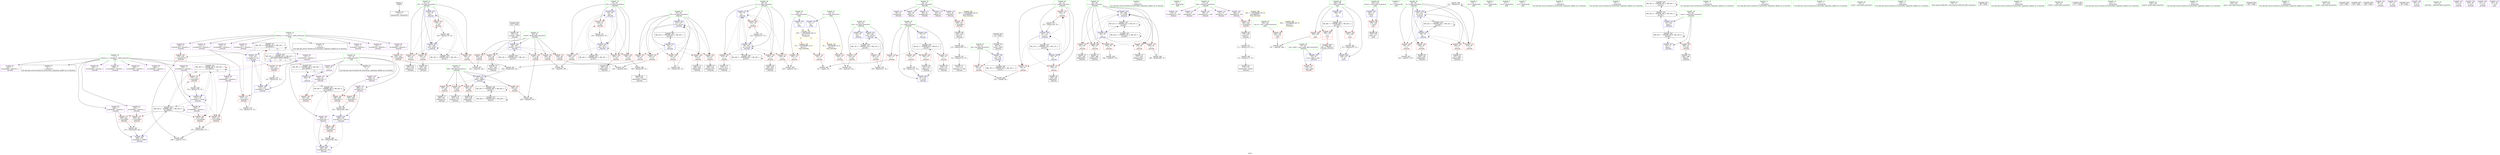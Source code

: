 digraph "SVFG" {
	label="SVFG";

	Node0x55e918a8e590 [shape=record,color=grey,label="{NodeID: 0\nNullPtr}"];
	Node0x55e918a8e590 -> Node0x55e918ab7710[style=solid];
	Node0x55e918ac6aa0 [shape=record,color=grey,label="{NodeID: 277\n272 = Binary(264, 271, )\n}"];
	Node0x55e918ac6aa0 -> Node0x55e918ac8a20[style=solid];
	Node0x55e918aba000 [shape=record,color=blue,label="{NodeID: 194\n37\<--79\ni\<--\n_Z4worki\n}"];
	Node0x55e918aba000 -> Node0x55e918ad4860[style=dashed];
	Node0x55e918ab7250 [shape=record,color=purple,label="{NodeID: 111\n85\<--39\narraydecay\<--s\n_Z4worki\n}"];
	Node0x55e918ab54f0 [shape=record,color=green,label="{NodeID: 28\n43\<--44\nj\<--j_field_insensitive\n_Z4worki\n}"];
	Node0x55e918ab54f0 -> Node0x55e918abc9c0[style=solid];
	Node0x55e918ab54f0 -> Node0x55e918abca90[style=solid];
	Node0x55e918ab54f0 -> Node0x55e918abcb60[style=solid];
	Node0x55e918ab54f0 -> Node0x55e918aba1a0[style=solid];
	Node0x55e918ab54f0 -> Node0x55e918aba410[style=solid];
	Node0x55e918ac24e0 [shape=record,color=blue,label="{NodeID: 222\n57\<--317\nj75\<--inc123\n_Z4worki\n}"];
	Node0x55e918ac24e0 -> Node0x55e918abdba0[style=dashed];
	Node0x55e918ac24e0 -> Node0x55e918abdc70[style=dashed];
	Node0x55e918ac24e0 -> Node0x55e918abdd40[style=dashed];
	Node0x55e918ac24e0 -> Node0x55e918abde10[style=dashed];
	Node0x55e918ac24e0 -> Node0x55e918abdee0[style=dashed];
	Node0x55e918ac24e0 -> Node0x55e918ac24e0[style=dashed];
	Node0x55e918ac24e0 -> Node0x55e918ade760[style=dashed];
	Node0x55e918abd110 [shape=record,color=red,label="{NodeID: 139\n320\<--49\n\<--len30\n_Z4worki\n}"];
	Node0x55e918abd110 -> Node0x55e918ab9030[style=solid];
	Node0x55e918ab7d80 [shape=record,color=black,label="{NodeID: 56\n109\<--108\nconv10\<--\n_Z4worki\n}"];
	Node0x55e918ab7d80 -> Node0x55e918ac7220[style=solid];
	Node0x55e918abe7d0 [shape=record,color=red,label="{NodeID: 167\n261\<--65\n\<--r\n_Z4worki\n}"];
	Node0x55e918abe7d0 -> Node0x55e918ab88e0[style=solid];
	Node0x55e918ab9440 [shape=record,color=purple,label="{NodeID: 84\n121\<--4\narrayidx15\<--statistics_v\n_Z4worki\n}"];
	Node0x55e918ab9440 -> Node0x55e918abecb0[style=solid];
	Node0x55e918ab9440 -> Node0x55e918aba340[style=solid];
	Node0x55e918a91740 [shape=record,color=green,label="{NodeID: 1\n11\<--1\n\<--dummyObj\nCan only get source location for instruction, argument, global var or function.}"];
	Node0x55e918ac6c20 [shape=record,color=grey,label="{NodeID: 278\n328 = Binary(327, 79, )\n}"];
	Node0x55e918ac6c20 -> Node0x55e918ac25b0[style=solid];
	Node0x55e918aba0d0 [shape=record,color=blue,label="{NodeID: 195\n41\<--94\nlen\<--conv\n_Z4worki\n}"];
	Node0x55e918aba0d0 -> Node0x55e918abc8f0[style=dashed];
	Node0x55e918aba0d0 -> Node0x55e918ad4d60[style=dashed];
	Node0x55e918ab7320 [shape=record,color=purple,label="{NodeID: 112\n86\<--39\nadd.ptr\<--s\n_Z4worki\n}"];
	Node0x55e918ab55c0 [shape=record,color=green,label="{NodeID: 29\n45\<--46\ni22\<--i22_field_insensitive\n_Z4worki\n}"];
	Node0x55e918ab55c0 -> Node0x55e918abcc30[style=solid];
	Node0x55e918ab55c0 -> Node0x55e918abcd00[style=solid];
	Node0x55e918ab55c0 -> Node0x55e918aba5b0[style=solid];
	Node0x55e918ab55c0 -> Node0x55e918ac25b0[style=solid];
	Node0x55e918ad3e00 [shape=record,color=black,label="{NodeID: 306\nMR_52V_2 = PHI(MR_52V_3, MR_52V_1, )\npts\{60000 90000 180000 \}\n|{<s0>13|<s1>13|<s2>13}}"];
	Node0x55e918ad3e00:s0 -> Node0x55e918ad5760[style=dashed,color=red];
	Node0x55e918ad3e00:s1 -> Node0x55e918ae0060[style=dashed,color=red];
	Node0x55e918ad3e00:s2 -> Node0x55e918ae0560[style=dashed,color=red];
	Node0x55e918ac25b0 [shape=record,color=blue,label="{NodeID: 223\n45\<--328\ni22\<--inc129\n_Z4worki\n}"];
	Node0x55e918ac25b0 -> Node0x55e918adce60[style=dashed];
	Node0x55e918abd1e0 [shape=record,color=red,label="{NodeID: 140\n159\<--51\n\<--j35\n_Z4worki\n}"];
	Node0x55e918abd1e0 -> Node0x55e918ac88a0[style=solid];
	Node0x55e918ab7e50 [shape=record,color=black,label="{NodeID: 57\n113\<--112\nidxprom11\<--add\n_Z4worki\n}"];
	Node0x55e918adce60 [shape=record,color=black,label="{NodeID: 334\nMR_14V_3 = PHI(MR_14V_4, MR_14V_2, )\npts\{46 \}\n}"];
	Node0x55e918adce60 -> Node0x55e918abcc30[style=dashed];
	Node0x55e918adce60 -> Node0x55e918abcd00[style=dashed];
	Node0x55e918adce60 -> Node0x55e918ac25b0[style=dashed];
	Node0x55e918abe8a0 [shape=record,color=red,label="{NodeID: 168\n268\<--65\n\<--r\n_Z4worki\n}"];
	Node0x55e918abe8a0 -> Node0x55e918ab8a80[style=solid];
	Node0x55e918ab9510 [shape=record,color=purple,label="{NodeID: 85\n241\<--4\narrayidx84\<--statistics_v\n_Z4worki\n}"];
	Node0x55e918a92c20 [shape=record,color=green,label="{NodeID: 2\n19\<--1\n.str\<--dummyObj\nGlob }"];
	Node0x55e918ac6da0 [shape=record,color=grey,label="{NodeID: 279\n116 = Binary(115, 79, )\n}"];
	Node0x55e918ac6da0 -> Node0x55e918aba270[style=solid];
	Node0x55e918aba1a0 [shape=record,color=blue,label="{NodeID: 196\n43\<--79\nj\<--\n_Z4worki\n}"];
	Node0x55e918aba1a0 -> Node0x55e918abc9c0[style=dashed];
	Node0x55e918aba1a0 -> Node0x55e918abca90[style=dashed];
	Node0x55e918aba1a0 -> Node0x55e918abcb60[style=dashed];
	Node0x55e918aba1a0 -> Node0x55e918aba410[style=dashed];
	Node0x55e918aba1a0 -> Node0x55e918ad5260[style=dashed];
	Node0x55e918ab73f0 [shape=record,color=purple,label="{NodeID: 113\n89\<--39\narraydecay2\<--s\n_Z4worki\n}"];
	Node0x55e918ab5690 [shape=record,color=green,label="{NodeID: 30\n47\<--48\ns26\<--s26_field_insensitive\n_Z4worki\n}"];
	Node0x55e918ab5690 -> Node0x55e918abbe60[style=solid];
	Node0x55e918ab5690 -> Node0x55e918abbf30[style=solid];
	Node0x55e918ab5690 -> Node0x55e918abc000[style=solid];
	Node0x55e918ab5690 -> Node0x55e918abc0d0[style=solid];
	Node0x55e918ab5690 -> Node0x55e918abc1a0[style=solid];
	Node0x55e918ad4360 [shape=record,color=black,label="{NodeID: 307\nMR_48V_3 = PHI(MR_48V_4, MR_48V_2, )\npts\{359 \}\n}"];
	Node0x55e918ad4360 -> Node0x55e918abf8e0[style=dashed];
	Node0x55e918ad4360 -> Node0x55e918abf9b0[style=dashed];
	Node0x55e918ad4360 -> Node0x55e918abfa80[style=dashed];
	Node0x55e918ad4360 -> Node0x55e918ac2820[style=dashed];
	Node0x55e918ac2680 [shape=record,color=blue,label="{NodeID: 224\n354\<--11\nretval\<--\nmain\n}"];
	Node0x55e918ac2680 -> Node0x55e918abf740[style=dashed];
	Node0x55e918abd2b0 [shape=record,color=red,label="{NodeID: 141\n163\<--51\n\<--j35\n_Z4worki\n}"];
	Node0x55e918abd2b0 -> Node0x55e918ab80c0[style=solid];
	Node0x55e918ab7f20 [shape=record,color=black,label="{NodeID: 58\n119\<--118\nidxprom13\<--\n_Z4worki\n}"];
	Node0x55e918add360 [shape=record,color=black,label="{NodeID: 335\nMR_16V_2 = PHI(MR_16V_3, MR_16V_1, )\npts\{50 \}\n}"];
	Node0x55e918add360 -> Node0x55e918aba680[style=dashed];
	Node0x55e918abe970 [shape=record,color=red,label="{NodeID: 169\n276\<--65\n\<--r\n_Z4worki\n}"];
	Node0x55e918abe970 -> Node0x55e918ab8c20[style=solid];
	Node0x55e918ab95e0 [shape=record,color=purple,label="{NodeID: 86\n242\<--4\narrayidx85\<--statistics_v\n_Z4worki\n}"];
	Node0x55e918ab95e0 -> Node0x55e918abf0c0[style=solid];
	Node0x55e918a92cb0 [shape=record,color=green,label="{NodeID: 3\n21\<--1\n.str.1\<--dummyObj\nGlob }"];
	Node0x55e918ac6f20 [shape=record,color=grey,label="{NodeID: 280\n214 = Binary(213, 79, )\n}"];
	Node0x55e918ac6f20 -> Node0x55e918abac30[style=solid];
	Node0x55e918aba270 [shape=record,color=blue,label="{NodeID: 197\n114\<--116\narrayidx12\<--inc\n_Z4worki\n}"];
	Node0x55e918aba270 -> Node0x55e918abecb0[style=dashed];
	Node0x55e918aba270 -> Node0x55e918aba340[style=dashed];
	Node0x55e918ab74c0 [shape=record,color=purple,label="{NodeID: 114\n90\<--39\nadd.ptr3\<--s\n_Z4worki\n}"];
	Node0x55e918ab5760 [shape=record,color=green,label="{NodeID: 31\n49\<--50\nlen30\<--len30_field_insensitive\n_Z4worki\n}"];
	Node0x55e918ab5760 -> Node0x55e918abcdd0[style=solid];
	Node0x55e918ab5760 -> Node0x55e918abcea0[style=solid];
	Node0x55e918ab5760 -> Node0x55e918abcf70[style=solid];
	Node0x55e918ab5760 -> Node0x55e918abd040[style=solid];
	Node0x55e918ab5760 -> Node0x55e918abd110[style=solid];
	Node0x55e918ab5760 -> Node0x55e918aba680[style=solid];
	Node0x55e918ad4860 [shape=record,color=black,label="{NodeID: 308\nMR_8V_3 = PHI(MR_8V_4, MR_8V_2, )\npts\{38 \}\n}"];
	Node0x55e918ad4860 -> Node0x55e918abc5b0[style=dashed];
	Node0x55e918ad4860 -> Node0x55e918abc680[style=dashed];
	Node0x55e918ad4860 -> Node0x55e918abc750[style=dashed];
	Node0x55e918ad4860 -> Node0x55e918abc820[style=dashed];
	Node0x55e918ad4860 -> Node0x55e918aba4e0[style=dashed];
	Node0x55e918ac2750 [shape=record,color=blue,label="{NodeID: 225\n358\<--79\ni\<--\nmain\n}"];
	Node0x55e918ac2750 -> Node0x55e918ad4360[style=dashed];
	Node0x55e918abd380 [shape=record,color=red,label="{NodeID: 142\n166\<--51\n\<--j35\n_Z4worki\n}"];
	Node0x55e918abd380 -> Node0x55e918ab8190[style=solid];
	Node0x55e918ab7ff0 [shape=record,color=black,label="{NodeID: 59\n153\<--152\nconv34\<--call33\n_Z4worki\n}"];
	Node0x55e918ab7ff0 -> Node0x55e918aba680[style=solid];
	Node0x55e918add860 [shape=record,color=black,label="{NodeID: 336\nMR_18V_2 = PHI(MR_18V_4, MR_18V_1, )\npts\{52 \}\n}"];
	Node0x55e918add860 -> Node0x55e918aba750[style=dashed];
	Node0x55e918abea40 [shape=record,color=red,label="{NodeID: 170\n285\<--65\n\<--r\n_Z4worki\n}"];
	Node0x55e918abea40 -> Node0x55e918ac7520[style=solid];
	Node0x55e918ab96b0 [shape=record,color=purple,label="{NodeID: 87\n275\<--4\narrayidx101\<--statistics_v\n_Z4worki\n}"];
	Node0x55e918a92d40 [shape=record,color=green,label="{NodeID: 4\n23\<--1\n.str.2\<--dummyObj\nGlob }"];
	Node0x55e918ac70a0 [shape=record,color=grey,label="{NodeID: 281\n210 = Binary(209, 202, )\n}"];
	Node0x55e918ac70a0 -> Node0x55e918abab60[style=solid];
	Node0x55e918aba340 [shape=record,color=blue,label="{NodeID: 198\n121\<--123\narrayidx15\<--add16\n_Z4worki\n}"];
	Node0x55e918aba340 -> Node0x55e918abebe0[style=dashed];
	Node0x55e918aba340 -> Node0x55e918aba270[style=dashed];
	Node0x55e918aba340 -> Node0x55e918ad5760[style=dashed];
	Node0x55e918ab7590 [shape=record,color=purple,label="{NodeID: 115\n107\<--39\narrayidx9\<--s\n_Z4worki\n}"];
	Node0x55e918ab7590 -> Node0x55e918abeb10[style=solid];
	Node0x55e918ab5830 [shape=record,color=green,label="{NodeID: 32\n51\<--52\nj35\<--j35_field_insensitive\n_Z4worki\n}"];
	Node0x55e918ab5830 -> Node0x55e918abd1e0[style=solid];
	Node0x55e918ab5830 -> Node0x55e918abd2b0[style=solid];
	Node0x55e918ab5830 -> Node0x55e918abd380[style=solid];
	Node0x55e918ab5830 -> Node0x55e918abd450[style=solid];
	Node0x55e918ab5830 -> Node0x55e918aba750[style=solid];
	Node0x55e918ab5830 -> Node0x55e918aba8f0[style=solid];
	Node0x55e918ad4d60 [shape=record,color=black,label="{NodeID: 309\nMR_10V_2 = PHI(MR_10V_3, MR_10V_1, )\npts\{42 \}\n}"];
	Node0x55e918ad4d60 -> Node0x55e918aba0d0[style=dashed];
	Node0x55e918ac2820 [shape=record,color=blue,label="{NodeID: 226\n358\<--373\ni\<--inc\nmain\n}"];
	Node0x55e918ac2820 -> Node0x55e918ad4360[style=dashed];
	Node0x55e918abd450 [shape=record,color=red,label="{NodeID: 143\n179\<--51\n\<--j35\n_Z4worki\n}"];
	Node0x55e918abd450 -> Node0x55e918ac7ca0[style=solid];
	Node0x55e918ab80c0 [shape=record,color=black,label="{NodeID: 60\n164\<--163\nidxprom39\<--\n_Z4worki\n}"];
	Node0x55e918addd60 [shape=record,color=black,label="{NodeID: 337\nMR_20V_2 = PHI(MR_20V_4, MR_20V_1, )\npts\{54 \}\n}"];
	Node0x55e918addd60 -> Node0x55e918aba9c0[style=dashed];
	Node0x55e918abeb10 [shape=record,color=red,label="{NodeID: 171\n108\<--107\n\<--arrayidx9\n_Z4worki\n}"];
	Node0x55e918abeb10 -> Node0x55e918ab7d80[style=solid];
	Node0x55e918ab9780 [shape=record,color=purple,label="{NodeID: 88\n278\<--4\narrayidx103\<--statistics_v\n_Z4worki\n}"];
	Node0x55e918ab9780 -> Node0x55e918abf330[style=solid];
	Node0x55e918a93650 [shape=record,color=green,label="{NodeID: 5\n25\<--1\n.str.3\<--dummyObj\nGlob }"];
	Node0x55e918ad7140 [shape=record,color=yellow,style=double,label="{NodeID: 365\n40V_1 = ENCHI(MR_40V_0)\npts\{400000 \}\nFun[_Z4worki]}"];
	Node0x55e918ad7140 -> Node0x55e918abeb10[style=dashed];
	Node0x55e918ac7220 [shape=record,color=grey,label="{NodeID: 282\n110 = Binary(109, 111, )\n}"];
	Node0x55e918ac7220 -> Node0x55e918abbd00[style=solid];
	Node0x55e918aba410 [shape=record,color=blue,label="{NodeID: 199\n43\<--127\nj\<--inc17\n_Z4worki\n}"];
	Node0x55e918aba410 -> Node0x55e918abc9c0[style=dashed];
	Node0x55e918aba410 -> Node0x55e918abca90[style=dashed];
	Node0x55e918aba410 -> Node0x55e918abcb60[style=dashed];
	Node0x55e918aba410 -> Node0x55e918aba410[style=dashed];
	Node0x55e918aba410 -> Node0x55e918ad5260[style=dashed];
	Node0x55e918abbe60 [shape=record,color=purple,label="{NodeID: 116\n146\<--47\narraydecay27\<--s26\n_Z4worki\n}"];
	Node0x55e918ab5900 [shape=record,color=green,label="{NodeID: 33\n53\<--54\nj52\<--j52_field_insensitive\n_Z4worki\n}"];
	Node0x55e918ab5900 -> Node0x55e918abd520[style=solid];
	Node0x55e918ab5900 -> Node0x55e918abd5f0[style=solid];
	Node0x55e918ab5900 -> Node0x55e918abd6c0[style=solid];
	Node0x55e918ab5900 -> Node0x55e918abd790[style=solid];
	Node0x55e918ab5900 -> Node0x55e918aba9c0[style=solid];
	Node0x55e918ab5900 -> Node0x55e918abad00[style=solid];
	Node0x55e918ad5260 [shape=record,color=black,label="{NodeID: 310\nMR_12V_2 = PHI(MR_12V_4, MR_12V_1, )\npts\{44 \}\n}"];
	Node0x55e918ad5260 -> Node0x55e918aba1a0[style=dashed];
	Node0x55e918abd520 [shape=record,color=red,label="{NodeID: 144\n185\<--53\n\<--j52\n_Z4worki\n}"];
	Node0x55e918abd520 -> Node0x55e918ac7fa0[style=solid];
	Node0x55e918ab8190 [shape=record,color=black,label="{NodeID: 61\n167\<--166\nidxprom41\<--\n_Z4worki\n}"];
	Node0x55e918ade260 [shape=record,color=black,label="{NodeID: 338\nMR_22V_2 = PHI(MR_22V_3, MR_22V_1, )\npts\{56 \}\n}"];
	Node0x55e918ade260 -> Node0x55e918abaa90[style=dashed];
	Node0x55e918ade260 -> Node0x55e918ade260[style=dashed];
	Node0x55e918abebe0 [shape=record,color=red,label="{NodeID: 172\n115\<--114\n\<--arrayidx12\n_Z4worki\n}"];
	Node0x55e918abebe0 -> Node0x55e918ac6da0[style=solid];
	Node0x55e918ab9850 [shape=record,color=purple,label="{NodeID: 89\n165\<--7\narrayidx40\<--statistics_s\n_Z4worki\n}"];
	Node0x55e918a936e0 [shape=record,color=green,label="{NodeID: 6\n27\<--1\n.str.4\<--dummyObj\nGlob }"];
	Node0x55e918ad7220 [shape=record,color=yellow,style=double,label="{NodeID: 366\n42V_1 = ENCHI(MR_42V_0)\npts\{480000 \}\nFun[_Z4worki]}"];
	Node0x55e918ad7220 -> Node0x55e918abed80[style=dashed];
	Node0x55e918ac73a0 [shape=record,color=grey,label="{NodeID: 283\n317 = Binary(316, 79, )\n}"];
	Node0x55e918ac73a0 -> Node0x55e918ac24e0[style=solid];
	Node0x55e918aba4e0 [shape=record,color=blue,label="{NodeID: 200\n37\<--132\ni\<--inc19\n_Z4worki\n}"];
	Node0x55e918aba4e0 -> Node0x55e918ad4860[style=dashed];
	Node0x55e918abbf30 [shape=record,color=purple,label="{NodeID: 117\n147\<--47\nadd.ptr28\<--s26\n_Z4worki\n}"];
	Node0x55e918ab59d0 [shape=record,color=green,label="{NodeID: 34\n55\<--56\nk\<--k_field_insensitive\n_Z4worki\n}"];
	Node0x55e918ab59d0 -> Node0x55e918abd860[style=solid];
	Node0x55e918ab59d0 -> Node0x55e918abd930[style=solid];
	Node0x55e918ab59d0 -> Node0x55e918abda00[style=solid];
	Node0x55e918ab59d0 -> Node0x55e918abdad0[style=solid];
	Node0x55e918ab59d0 -> Node0x55e918abaa90[style=solid];
	Node0x55e918ab59d0 -> Node0x55e918abac30[style=solid];
	Node0x55e918ad5760 [shape=record,color=black,label="{NodeID: 311\nMR_34V_2 = PHI(MR_34V_3, MR_34V_1, )\npts\{60000 \}\n|{|<s5>13}}"];
	Node0x55e918ad5760 -> Node0x55e918abebe0[style=dashed];
	Node0x55e918ad5760 -> Node0x55e918abf0c0[style=dashed];
	Node0x55e918ad5760 -> Node0x55e918abf330[style=dashed];
	Node0x55e918ad5760 -> Node0x55e918aba270[style=dashed];
	Node0x55e918ad5760 -> Node0x55e918ad5760[style=dashed];
	Node0x55e918ad5760:s5 -> Node0x55e918ad3e00[style=dashed,color=blue];
	Node0x55e918abd5f0 [shape=record,color=red,label="{NodeID: 145\n195\<--53\n\<--j52\n_Z4worki\n}"];
	Node0x55e918abd5f0 -> Node0x55e918abba00[style=solid];
	Node0x55e918ab8260 [shape=record,color=black,label="{NodeID: 62\n170\<--169\nconv43\<--\n_Z4worki\n}"];
	Node0x55e918ab8260 -> Node0x55e918ac67a0[style=solid];
	Node0x55e918ade760 [shape=record,color=black,label="{NodeID: 339\nMR_24V_2 = PHI(MR_24V_4, MR_24V_1, )\npts\{58 \}\n}"];
	Node0x55e918ade760 -> Node0x55e918ac1cc0[style=dashed];
	Node0x55e918abecb0 [shape=record,color=red,label="{NodeID: 173\n122\<--121\n\<--arrayidx15\n_Z4worki\n}"];
	Node0x55e918abecb0 -> Node0x55e918ac6620[style=solid];
	Node0x55e918ab9920 [shape=record,color=purple,label="{NodeID: 90\n174\<--7\narrayidx47\<--statistics_s\n_Z4worki\n}"];
	Node0x55e918ab9920 -> Node0x55e918abee50[style=solid];
	Node0x55e918ab9920 -> Node0x55e918aba820[style=solid];
	Node0x55e918a93770 [shape=record,color=green,label="{NodeID: 7\n29\<--1\n.str.5\<--dummyObj\nGlob }"];
	Node0x55e918ac7520 [shape=record,color=grey,label="{NodeID: 284\n286 = Binary(285, 79, )\n}"];
	Node0x55e918ac7520 -> Node0x55e918ac21a0[style=solid];
	Node0x55e918aba5b0 [shape=record,color=blue,label="{NodeID: 201\n45\<--79\ni22\<--\n_Z4worki\n}"];
	Node0x55e918aba5b0 -> Node0x55e918adce60[style=dashed];
	Node0x55e918abc000 [shape=record,color=purple,label="{NodeID: 118\n150\<--47\narraydecay31\<--s26\n_Z4worki\n}"];
	Node0x55e918ab5aa0 [shape=record,color=green,label="{NodeID: 35\n57\<--58\nj75\<--j75_field_insensitive\n_Z4worki\n}"];
	Node0x55e918ab5aa0 -> Node0x55e918abdba0[style=solid];
	Node0x55e918ab5aa0 -> Node0x55e918abdc70[style=solid];
	Node0x55e918ab5aa0 -> Node0x55e918abdd40[style=solid];
	Node0x55e918ab5aa0 -> Node0x55e918abde10[style=solid];
	Node0x55e918ab5aa0 -> Node0x55e918abdee0[style=solid];
	Node0x55e918ab5aa0 -> Node0x55e918ac1cc0[style=solid];
	Node0x55e918ab5aa0 -> Node0x55e918ac24e0[style=solid];
	Node0x55e918abd6c0 [shape=record,color=red,label="{NodeID: 146\n203\<--53\n\<--j52\n_Z4worki\n}"];
	Node0x55e918abd6c0 -> Node0x55e918ab85a0[style=solid];
	Node0x55e918ab8330 [shape=record,color=black,label="{NodeID: 63\n173\<--172\nidxprom46\<--add45\n_Z4worki\n}"];
	Node0x55e918adec60 [shape=record,color=black,label="{NodeID: 340\nMR_26V_2 = PHI(MR_26V_3, MR_26V_1, )\npts\{60 \}\n}"];
	Node0x55e918adec60 -> Node0x55e918ac1d90[style=dashed];
	Node0x55e918adec60 -> Node0x55e918adec60[style=dashed];
	Node0x55e918abed80 [shape=record,color=red,label="{NodeID: 174\n169\<--168\n\<--arrayidx42\n_Z4worki\n}"];
	Node0x55e918abed80 -> Node0x55e918ab8260[style=solid];
	Node0x55e918ab99f0 [shape=record,color=purple,label="{NodeID: 91\n198\<--7\narrayidx61\<--statistics_s\n_Z4worki\n}"];
	Node0x55e918a91440 [shape=record,color=green,label="{NodeID: 8\n73\<--1\n\<--dummyObj\nCan only get source location for instruction, argument, global var or function.}"];
	Node0x55e918ad7410 [shape=record,color=yellow,style=double,label="{NodeID: 368\n46V_1 = ENCHI(MR_46V_0)\npts\{357 \}\nFun[main]}"];
	Node0x55e918ad7410 -> Node0x55e918abf810[style=dashed];
	Node0x55e918ac76a0 [shape=record,color=grey,label="{NodeID: 285\n172 = Binary(171, 79, )\n}"];
	Node0x55e918ac76a0 -> Node0x55e918ab8330[style=solid];
	Node0x55e918aba680 [shape=record,color=blue,label="{NodeID: 202\n49\<--153\nlen30\<--conv34\n_Z4worki\n}"];
	Node0x55e918aba680 -> Node0x55e918abcdd0[style=dashed];
	Node0x55e918aba680 -> Node0x55e918abcea0[style=dashed];
	Node0x55e918aba680 -> Node0x55e918abcf70[style=dashed];
	Node0x55e918aba680 -> Node0x55e918abd040[style=dashed];
	Node0x55e918aba680 -> Node0x55e918abd110[style=dashed];
	Node0x55e918aba680 -> Node0x55e918add360[style=dashed];
	Node0x55e918abc0d0 [shape=record,color=purple,label="{NodeID: 119\n151\<--47\nadd.ptr32\<--s26\n_Z4worki\n}"];
	Node0x55e918ab5b70 [shape=record,color=green,label="{NodeID: 36\n59\<--60\np\<--p_field_insensitive\n_Z4worki\n}"];
	Node0x55e918ab5b70 -> Node0x55e918abdfb0[style=solid];
	Node0x55e918ab5b70 -> Node0x55e918abe080[style=solid];
	Node0x55e918ab5b70 -> Node0x55e918abe150[style=solid];
	Node0x55e918ab5b70 -> Node0x55e918abe220[style=solid];
	Node0x55e918ab5b70 -> Node0x55e918ac1d90[style=solid];
	Node0x55e918ab5b70 -> Node0x55e918ac2410[style=solid];
	Node0x55e918abd790 [shape=record,color=red,label="{NodeID: 147\n218\<--53\n\<--j52\n_Z4worki\n}"];
	Node0x55e918abd790 -> Node0x55e918ac61a0[style=solid];
	Node0x55e918ab8400 [shape=record,color=black,label="{NodeID: 64\n197\<--196\nidxprom60\<--sub59\n_Z4worki\n}"];
	Node0x55e918adf160 [shape=record,color=black,label="{NodeID: 341\nMR_28V_2 = PHI(MR_28V_3, MR_28V_1, )\npts\{62 \}\n}"];
	Node0x55e918adf160 -> Node0x55e918adb560[style=dashed];
	Node0x55e918adf160 -> Node0x55e918adf160[style=dashed];
	Node0x55e918abee50 [shape=record,color=red,label="{NodeID: 175\n175\<--174\n\<--arrayidx47\n_Z4worki\n}"];
	Node0x55e918abee50 -> Node0x55e918ac7b20[style=solid];
	Node0x55e918ab9ac0 [shape=record,color=purple,label="{NodeID: 92\n201\<--7\narrayidx63\<--statistics_s\n_Z4worki\n}"];
	Node0x55e918ab9ac0 -> Node0x55e918abef20[style=solid];
	Node0x55e918a914d0 [shape=record,color=green,label="{NodeID: 9\n74\<--1\n\<--dummyObj\nCan only get source location for instruction, argument, global var or function.}"];
	Node0x55e918ac7820 [shape=record,color=grey,label="{NodeID: 286\n373 = Binary(372, 79, )\n}"];
	Node0x55e918ac7820 -> Node0x55e918ac2820[style=solid];
	Node0x55e918aba750 [shape=record,color=blue,label="{NodeID: 203\n51\<--79\nj35\<--\n_Z4worki\n}"];
	Node0x55e918aba750 -> Node0x55e918abd1e0[style=dashed];
	Node0x55e918aba750 -> Node0x55e918abd2b0[style=dashed];
	Node0x55e918aba750 -> Node0x55e918abd380[style=dashed];
	Node0x55e918aba750 -> Node0x55e918abd450[style=dashed];
	Node0x55e918aba750 -> Node0x55e918aba8f0[style=dashed];
	Node0x55e918aba750 -> Node0x55e918add860[style=dashed];
	Node0x55e918abc1a0 [shape=record,color=purple,label="{NodeID: 120\n168\<--47\narrayidx42\<--s26\n_Z4worki\n}"];
	Node0x55e918abc1a0 -> Node0x55e918abed80[style=solid];
	Node0x55e918ab5c40 [shape=record,color=green,label="{NodeID: 37\n61\<--62\nk82\<--k82_field_insensitive\n_Z4worki\n}"];
	Node0x55e918ab5c40 -> Node0x55e918abe2f0[style=solid];
	Node0x55e918ab5c40 -> Node0x55e918abe3c0[style=solid];
	Node0x55e918ab5c40 -> Node0x55e918abe490[style=solid];
	Node0x55e918ab5c40 -> Node0x55e918abe560[style=solid];
	Node0x55e918ab5c40 -> Node0x55e918ac1e60[style=solid];
	Node0x55e918abd860 [shape=record,color=red,label="{NodeID: 148\n191\<--55\n\<--k\n_Z4worki\n}"];
	Node0x55e918abd860 -> Node0x55e918ac82a0[style=solid];
	Node0x55e918ab84d0 [shape=record,color=black,label="{NodeID: 65\n200\<--199\nidxprom62\<--\n_Z4worki\n}"];
	Node0x55e918adf660 [shape=record,color=black,label="{NodeID: 342\nMR_30V_2 = PHI(MR_30V_3, MR_30V_1, )\npts\{64 \}\n}"];
	Node0x55e918adf660 -> Node0x55e918adba60[style=dashed];
	Node0x55e918adf660 -> Node0x55e918adf660[style=dashed];
	Node0x55e918abef20 [shape=record,color=red,label="{NodeID: 176\n202\<--201\n\<--arrayidx63\n_Z4worki\n}"];
	Node0x55e918abef20 -> Node0x55e918ac70a0[style=solid];
	Node0x55e918ab9b90 [shape=record,color=purple,label="{NodeID: 93\n205\<--7\narrayidx65\<--statistics_s\n_Z4worki\n}"];
	Node0x55e918a91560 [shape=record,color=green,label="{NodeID: 10\n75\<--1\n\<--dummyObj\nCan only get source location for instruction, argument, global var or function.}"];
	Node0x55e918ad75d0 [shape=record,color=yellow,style=double,label="{NodeID: 370\n50V_1 = ENCHI(MR_50V_0)\npts\{12 14 \}\nFun[main]|{<s0>13|<s1>13}}"];
	Node0x55e918ad75d0:s0 -> Node0x55e918ae0a60[style=dashed,color=red];
	Node0x55e918ad75d0:s1 -> Node0x55e918ae1580[style=dashed,color=red];
	Node0x55e918ac79a0 [shape=record,color=grey,label="{NodeID: 287\n301 = Binary(300, 296, )\n}"];
	Node0x55e918ac79a0 -> Node0x55e918ac2270[style=solid];
	Node0x55e918aba820 [shape=record,color=blue,label="{NodeID: 204\n174\<--176\narrayidx47\<--inc48\n_Z4worki\n}"];
	Node0x55e918aba820 -> Node0x55e918abee50[style=dashed];
	Node0x55e918aba820 -> Node0x55e918abf190[style=dashed];
	Node0x55e918aba820 -> Node0x55e918abf260[style=dashed];
	Node0x55e918aba820 -> Node0x55e918aba820[style=dashed];
	Node0x55e918aba820 -> Node0x55e918ad2f00[style=dashed];
	Node0x55e918aba820 -> Node0x55e918ae0060[style=dashed];
	Node0x55e918abc270 [shape=record,color=red,label="{NodeID: 121\n82\<--10\n\<--n\n_Z4worki\n}"];
	Node0x55e918abc270 -> Node0x55e918ac85a0[style=solid];
	Node0x55e918ab5d10 [shape=record,color=green,label="{NodeID: 38\n63\<--64\nsame\<--same_field_insensitive\n_Z4worki\n}"];
	Node0x55e918ab5d10 -> Node0x55e918abe630[style=solid];
	Node0x55e918ab5d10 -> Node0x55e918ac1f30[style=solid];
	Node0x55e918ab5d10 -> Node0x55e918ac20d0[style=solid];
	Node0x55e918abd930 [shape=record,color=red,label="{NodeID: 149\n199\<--55\n\<--k\n_Z4worki\n}"];
	Node0x55e918abd930 -> Node0x55e918ab84d0[style=solid];
	Node0x55e918ab85a0 [shape=record,color=black,label="{NodeID: 66\n204\<--203\nidxprom64\<--\n_Z4worki\n}"];
	Node0x55e918adfb60 [shape=record,color=black,label="{NodeID: 343\nMR_32V_2 = PHI(MR_32V_3, MR_32V_1, )\npts\{66 \}\n}"];
	Node0x55e918adfb60 -> Node0x55e918adbf60[style=dashed];
	Node0x55e918adfb60 -> Node0x55e918adfb60[style=dashed];
	Node0x55e918abeff0 [shape=record,color=red,label="{NodeID: 177\n209\<--208\n\<--arrayidx67\n_Z4worki\n}"];
	Node0x55e918abeff0 -> Node0x55e918ac70a0[style=solid];
	Node0x55e918ab9c60 [shape=record,color=purple,label="{NodeID: 94\n208\<--7\narrayidx67\<--statistics_s\n_Z4worki\n}"];
	Node0x55e918ab9c60 -> Node0x55e918abeff0[style=solid];
	Node0x55e918ab9c60 -> Node0x55e918abab60[style=solid];
	Node0x55e918a915f0 [shape=record,color=green,label="{NodeID: 11\n79\<--1\n\<--dummyObj\nCan only get source location for instruction, argument, global var or function.}"];
	Node0x55e918ac7b20 [shape=record,color=grey,label="{NodeID: 288\n176 = Binary(175, 79, )\n}"];
	Node0x55e918ac7b20 -> Node0x55e918aba820[style=solid];
	Node0x55e918aba8f0 [shape=record,color=blue,label="{NodeID: 205\n51\<--180\nj35\<--inc50\n_Z4worki\n}"];
	Node0x55e918aba8f0 -> Node0x55e918abd1e0[style=dashed];
	Node0x55e918aba8f0 -> Node0x55e918abd2b0[style=dashed];
	Node0x55e918aba8f0 -> Node0x55e918abd380[style=dashed];
	Node0x55e918aba8f0 -> Node0x55e918abd450[style=dashed];
	Node0x55e918aba8f0 -> Node0x55e918aba8f0[style=dashed];
	Node0x55e918aba8f0 -> Node0x55e918add860[style=dashed];
	Node0x55e918abc340 [shape=record,color=red,label="{NodeID: 122\n235\<--10\n\<--n\n_Z4worki\n}"];
	Node0x55e918abc340 -> Node0x55e918ac8d20[style=solid];
	Node0x55e918ab5de0 [shape=record,color=green,label="{NodeID: 39\n65\<--66\nr\<--r_field_insensitive\n_Z4worki\n}"];
	Node0x55e918ab5de0 -> Node0x55e918abe700[style=solid];
	Node0x55e918ab5de0 -> Node0x55e918abe7d0[style=solid];
	Node0x55e918ab5de0 -> Node0x55e918abe8a0[style=solid];
	Node0x55e918ab5de0 -> Node0x55e918abe970[style=solid];
	Node0x55e918ab5de0 -> Node0x55e918abea40[style=solid];
	Node0x55e918ab5de0 -> Node0x55e918ac2000[style=solid];
	Node0x55e918ab5de0 -> Node0x55e918ac21a0[style=solid];
	Node0x55e918abda00 [shape=record,color=red,label="{NodeID: 150\n206\<--55\n\<--k\n_Z4worki\n}"];
	Node0x55e918abda00 -> Node0x55e918ab8670[style=solid];
	Node0x55e918ab8670 [shape=record,color=black,label="{NodeID: 67\n207\<--206\nidxprom66\<--\n_Z4worki\n}"];
	Node0x55e918ae0060 [shape=record,color=black,label="{NodeID: 344\nMR_36V_2 = PHI(MR_36V_5, MR_36V_1, )\npts\{90000 \}\n|{|<s6>13}}"];
	Node0x55e918ae0060 -> Node0x55e918abee50[style=dashed];
	Node0x55e918ae0060 -> Node0x55e918abf190[style=dashed];
	Node0x55e918ae0060 -> Node0x55e918abf260[style=dashed];
	Node0x55e918ae0060 -> Node0x55e918aba820[style=dashed];
	Node0x55e918ae0060 -> Node0x55e918ad2f00[style=dashed];
	Node0x55e918ae0060 -> Node0x55e918ae0060[style=dashed];
	Node0x55e918ae0060:s6 -> Node0x55e918ad3e00[style=dashed,color=blue];
	Node0x55e918abf0c0 [shape=record,color=red,label="{NodeID: 178\n243\<--242\n\<--arrayidx85\n_Z4worki\n}"];
	Node0x55e918abf0c0 -> Node0x55e918abb880[style=solid];
	Node0x55e918ab9d30 [shape=record,color=purple,label="{NodeID: 95\n260\<--7\narrayidx92\<--statistics_s\n_Z4worki\n}"];
	Node0x55e918a91d00 [shape=record,color=green,label="{NodeID: 12\n111\<--1\n\<--dummyObj\nCan only get source location for instruction, argument, global var or function.}"];
	Node0x55e918ac7ca0 [shape=record,color=grey,label="{NodeID: 289\n180 = Binary(179, 79, )\n}"];
	Node0x55e918ac7ca0 -> Node0x55e918aba8f0[style=solid];
	Node0x55e918aba9c0 [shape=record,color=blue,label="{NodeID: 206\n53\<--79\nj52\<--\n_Z4worki\n}"];
	Node0x55e918aba9c0 -> Node0x55e918abd520[style=dashed];
	Node0x55e918aba9c0 -> Node0x55e918abd5f0[style=dashed];
	Node0x55e918aba9c0 -> Node0x55e918abd6c0[style=dashed];
	Node0x55e918aba9c0 -> Node0x55e918abd790[style=dashed];
	Node0x55e918aba9c0 -> Node0x55e918abad00[style=dashed];
	Node0x55e918aba9c0 -> Node0x55e918addd60[style=dashed];
	Node0x55e918abc410 [shape=record,color=red,label="{NodeID: 123\n143\<--13\n\<--m\n_Z4worki\n}"];
	Node0x55e918abc410 -> Node0x55e918ac8120[style=solid];
	Node0x55e918ab5eb0 [shape=record,color=green,label="{NodeID: 40\n70\<--71\nscanf\<--scanf_field_insensitive\n}"];
	Node0x55e918abdad0 [shape=record,color=red,label="{NodeID: 151\n213\<--55\n\<--k\n_Z4worki\n}"];
	Node0x55e918abdad0 -> Node0x55e918ac6f20[style=solid];
	Node0x55e918ab8740 [shape=record,color=black,label="{NodeID: 68\n240\<--239\nidxprom83\<--\n_Z4worki\n}"];
	Node0x55e918ae0560 [shape=record,color=black,label="{NodeID: 345\nMR_38V_2 = PHI(MR_38V_4, MR_38V_1, )\npts\{180000 \}\n|{|<s1>13}}"];
	Node0x55e918ae0560 -> Node0x55e918ac1c30[style=dashed];
	Node0x55e918ae0560:s1 -> Node0x55e918ad3e00[style=dashed,color=blue];
	Node0x55e918abf190 [shape=record,color=red,label="{NodeID: 179\n264\<--263\n\<--arrayidx94\n_Z4worki\n}"];
	Node0x55e918abf190 -> Node0x55e918ac6aa0[style=solid];
	Node0x55e918ab6620 [shape=record,color=purple,label="{NodeID: 96\n263\<--7\narrayidx94\<--statistics_s\n_Z4worki\n}"];
	Node0x55e918ab6620 -> Node0x55e918abf190[style=solid];
	Node0x55e918a91d90 [shape=record,color=green,label="{NodeID: 13\n156\<--1\n\<--dummyObj\nCan only get source location for instruction, argument, global var or function.}"];
	Node0x55e918ac7e20 [shape=record,color=grey,label="{NodeID: 290\n367 = cmp(365, 366, )\n}"];
	Node0x55e918abaa90 [shape=record,color=blue,label="{NodeID: 207\n55\<--79\nk\<--\n_Z4worki\n}"];
	Node0x55e918abaa90 -> Node0x55e918abd860[style=dashed];
	Node0x55e918abaa90 -> Node0x55e918abd930[style=dashed];
	Node0x55e918abaa90 -> Node0x55e918abda00[style=dashed];
	Node0x55e918abaa90 -> Node0x55e918abdad0[style=dashed];
	Node0x55e918abaa90 -> Node0x55e918abaa90[style=dashed];
	Node0x55e918abaa90 -> Node0x55e918abac30[style=dashed];
	Node0x55e918abaa90 -> Node0x55e918ade260[style=dashed];
	Node0x55e918abc4e0 [shape=record,color=red,label="{NodeID: 124\n135\<--35\n\<--case_i.addr\n_Z4worki\n}"];
	Node0x55e918ab5f80 [shape=record,color=green,label="{NodeID: 41\n76\<--77\nllvm.memset.p0i8.i64\<--llvm.memset.p0i8.i64_field_insensitive\n}"];
	Node0x55e918af8730 [shape=record,color=black,label="{NodeID: 401\n88 = PHI()\n}"];
	Node0x55e918abdba0 [shape=record,color=red,label="{NodeID: 152\n228\<--57\n\<--j75\n_Z4worki\n}"];
	Node0x55e918abdba0 -> Node0x55e918ac8ea0[style=solid];
	Node0x55e918ab8810 [shape=record,color=black,label="{NodeID: 69\n259\<--258\nidxprom91\<--\n_Z4worki\n}"];
	Node0x55e918ae0a60 [shape=record,color=yellow,style=double,label="{NodeID: 346\n2V_1 = ENCHI(MR_2V_0)\npts\{12 \}\nFun[_Z4worki]}"];
	Node0x55e918ae0a60 -> Node0x55e918abc270[style=dashed];
	Node0x55e918ae0a60 -> Node0x55e918abc340[style=dashed];
	Node0x55e918abf260 [shape=record,color=red,label="{NodeID: 180\n271\<--270\n\<--arrayidx98\n_Z4worki\n}"];
	Node0x55e918abf260 -> Node0x55e918ac6aa0[style=solid];
	Node0x55e918ab66f0 [shape=record,color=purple,label="{NodeID: 97\n267\<--7\narrayidx96\<--statistics_s\n_Z4worki\n}"];
	Node0x55e918a91e90 [shape=record,color=green,label="{NodeID: 14\n193\<--1\n\<--dummyObj\nCan only get source location for instruction, argument, global var or function.}"];
	Node0x55e918ac7fa0 [shape=record,color=grey,label="{NodeID: 291\n187 = cmp(185, 186, )\n}"];
	Node0x55e918abab60 [shape=record,color=blue,label="{NodeID: 208\n208\<--210\narrayidx67\<--add68\n_Z4worki\n}"];
	Node0x55e918abab60 -> Node0x55e918ad2f00[style=dashed];
	Node0x55e918abc5b0 [shape=record,color=red,label="{NodeID: 125\n81\<--37\n\<--i\n_Z4worki\n}"];
	Node0x55e918abc5b0 -> Node0x55e918ac85a0[style=solid];
	Node0x55e918ab6080 [shape=record,color=green,label="{NodeID: 42\n92\<--93\nstrlen\<--strlen_field_insensitive\n}"];
	Node0x55e918af8830 [shape=record,color=black,label="{NodeID: 402\n137 = PHI()\n}"];
	Node0x55e918abdc70 [shape=record,color=red,label="{NodeID: 153\n238\<--57\n\<--j75\n_Z4worki\n}"];
	Node0x55e918abdc70 -> Node0x55e918abb880[style=solid];
	Node0x55e918ab88e0 [shape=record,color=black,label="{NodeID: 70\n262\<--261\nidxprom93\<--\n_Z4worki\n}"];
	Node0x55e918ae1580 [shape=record,color=yellow,style=double,label="{NodeID: 347\n4V_1 = ENCHI(MR_4V_0)\npts\{14 \}\nFun[_Z4worki]}"];
	Node0x55e918ae1580 -> Node0x55e918abc410[style=dashed];
	Node0x55e918abf330 [shape=record,color=red,label="{NodeID: 181\n279\<--278\n\<--arrayidx103\n_Z4worki\n}"];
	Node0x55e918abf330 -> Node0x55e918ac8a20[style=solid];
	Node0x55e918ab67c0 [shape=record,color=purple,label="{NodeID: 98\n270\<--7\narrayidx98\<--statistics_s\n_Z4worki\n}"];
	Node0x55e918ab67c0 -> Node0x55e918abf260[style=solid];
	Node0x55e918a92030 [shape=record,color=green,label="{NodeID: 15\n223\<--1\n\<--dummyObj\nCan only get source location for instruction, argument, global var or function.}"];
	Node0x55e918ac8120 [shape=record,color=grey,label="{NodeID: 292\n144 = cmp(142, 143, )\n}"];
	Node0x55e918abac30 [shape=record,color=blue,label="{NodeID: 209\n55\<--214\nk\<--inc70\n_Z4worki\n}"];
	Node0x55e918abac30 -> Node0x55e918abd860[style=dashed];
	Node0x55e918abac30 -> Node0x55e918abd930[style=dashed];
	Node0x55e918abac30 -> Node0x55e918abda00[style=dashed];
	Node0x55e918abac30 -> Node0x55e918abdad0[style=dashed];
	Node0x55e918abac30 -> Node0x55e918abaa90[style=dashed];
	Node0x55e918abac30 -> Node0x55e918abac30[style=dashed];
	Node0x55e918abac30 -> Node0x55e918ade260[style=dashed];
	Node0x55e918abc680 [shape=record,color=red,label="{NodeID: 126\n102\<--37\n\<--i\n_Z4worki\n}"];
	Node0x55e918abc680 -> Node0x55e918ab7be0[style=solid];
	Node0x55e918ab6180 [shape=record,color=green,label="{NodeID: 43\n138\<--139\nprintf\<--printf_field_insensitive\n}"];
	Node0x55e918af8930 [shape=record,color=black,label="{NodeID: 403\n91 = PHI()\n}"];
	Node0x55e918af8930 -> Node0x55e918ab7b10[style=solid];
	Node0x55e918abdd40 [shape=record,color=red,label="{NodeID: 154\n265\<--57\n\<--j75\n_Z4worki\n}"];
	Node0x55e918abdd40 -> Node0x55e918ab89b0[style=solid];
	Node0x55e918ab89b0 [shape=record,color=black,label="{NodeID: 71\n266\<--265\nidxprom95\<--\n_Z4worki\n}"];
	Node0x55e918abf400 [shape=record,color=red,label="{NodeID: 182\n296\<--295\n\<--arrayidx113\n_Z4worki\n}"];
	Node0x55e918abf400 -> Node0x55e918ac79a0[style=solid];
	Node0x55e918ab6890 [shape=record,color=purple,label="{NodeID: 99\n224\<--15\n\<--f\n_Z4worki\n}"];
	Node0x55e918ab6890 -> Node0x55e918ac1c30[style=solid];
	Node0x55e918a920f0 [shape=record,color=green,label="{NodeID: 16\n252\<--1\n\<--dummyObj\nCan only get source location for instruction, argument, global var or function.}"];
	Node0x55e918ac82a0 [shape=record,color=grey,label="{NodeID: 293\n192 = cmp(191, 193, )\n}"];
	Node0x55e918abad00 [shape=record,color=blue,label="{NodeID: 210\n53\<--219\nj52\<--inc73\n_Z4worki\n}"];
	Node0x55e918abad00 -> Node0x55e918abd520[style=dashed];
	Node0x55e918abad00 -> Node0x55e918abd5f0[style=dashed];
	Node0x55e918abad00 -> Node0x55e918abd6c0[style=dashed];
	Node0x55e918abad00 -> Node0x55e918abd790[style=dashed];
	Node0x55e918abad00 -> Node0x55e918abad00[style=dashed];
	Node0x55e918abad00 -> Node0x55e918addd60[style=dashed];
	Node0x55e918abc750 [shape=record,color=red,label="{NodeID: 127\n118\<--37\n\<--i\n_Z4worki\n}"];
	Node0x55e918abc750 -> Node0x55e918ab7f20[style=solid];
	Node0x55e918ab6280 [shape=record,color=green,label="{NodeID: 44\n333\<--334\nputs\<--puts_field_insensitive\n}"];
	Node0x55e918af8a90 [shape=record,color=black,label="{NodeID: 404\n149 = PHI()\n}"];
	Node0x55e918abde10 [shape=record,color=red,label="{NodeID: 155\n293\<--57\n\<--j75\n_Z4worki\n}"];
	Node0x55e918abde10 -> Node0x55e918ab8dc0[style=solid];
	Node0x55e918ab8a80 [shape=record,color=black,label="{NodeID: 72\n269\<--268\nidxprom97\<--\n_Z4worki\n}"];
	Node0x55e918abf4d0 [shape=record,color=red,label="{NodeID: 183\n300\<--299\n\<--arrayidx115\n_Z4worki\n}"];
	Node0x55e918abf4d0 -> Node0x55e918ac79a0[style=solid];
	Node0x55e918ab6960 [shape=record,color=purple,label="{NodeID: 100\n295\<--15\narrayidx113\<--f\n_Z4worki\n}"];
	Node0x55e918ab6960 -> Node0x55e918abf400[style=solid];
	Node0x55e918a921f0 [shape=record,color=green,label="{NodeID: 17\n308\<--1\n\<--dummyObj\nCan only get source location for instruction, argument, global var or function.}"];
	Node0x55e918ac8420 [shape=record,color=grey,label="{NodeID: 294\n256 = cmp(255, 193, )\n}"];
	Node0x55e918ac1c30 [shape=record,color=blue,label="{NodeID: 211\n224\<--79\n\<--\n_Z4worki\n}"];
	Node0x55e918ac1c30 -> Node0x55e918abf670[style=dashed];
	Node0x55e918ac1c30 -> Node0x55e918adc460[style=dashed];
	Node0x55e918ac1c30 -> Node0x55e918ae0560[style=dashed];
	Node0x55e918abc820 [shape=record,color=red,label="{NodeID: 128\n131\<--37\n\<--i\n_Z4worki\n}"];
	Node0x55e918abc820 -> Node0x55e918ac6920[style=solid];
	Node0x55e918ab6380 [shape=record,color=green,label="{NodeID: 45\n351\<--352\nmain\<--main_field_insensitive\n}"];
	Node0x55e918af8b60 [shape=record,color=black,label="{NodeID: 405\n152 = PHI()\n}"];
	Node0x55e918af8b60 -> Node0x55e918ab7ff0[style=solid];
	Node0x55e918abdee0 [shape=record,color=red,label="{NodeID: 156\n316\<--57\n\<--j75\n_Z4worki\n}"];
	Node0x55e918abdee0 -> Node0x55e918ac73a0[style=solid];
	Node0x55e918ab8b50 [shape=record,color=black,label="{NodeID: 73\n274\<--273\nidxprom100\<--\n_Z4worki\n}"];
	Node0x55e918abb880 [shape=record,color=grey,label="{NodeID: 267\n244 = Binary(238, 243, )\n}"];
	Node0x55e918abb880 -> Node0x55e918ac1e60[style=solid];
	Node0x55e918abf5a0 [shape=record,color=red,label="{NodeID: 184\n306\<--305\n\<--arrayidx118\n_Z4worki\n}"];
	Node0x55e918abf5a0 -> Node0x55e918abbb80[style=solid];
	Node0x55e918ab6a30 [shape=record,color=purple,label="{NodeID: 101\n299\<--15\narrayidx115\<--f\n_Z4worki\n}"];
	Node0x55e918ab6a30 -> Node0x55e918abf4d0[style=solid];
	Node0x55e918ab6a30 -> Node0x55e918ac2270[style=solid];
	Node0x55e918a924b0 [shape=record,color=green,label="{NodeID: 18\n4\<--6\nstatistics_v\<--statistics_v_field_insensitive\nGlob }"];
	Node0x55e918a924b0 -> Node0x55e918ab7810[style=solid];
	Node0x55e918a924b0 -> Node0x55e918ab91d0[style=solid];
	Node0x55e918a924b0 -> Node0x55e918ab92a0[style=solid];
	Node0x55e918a924b0 -> Node0x55e918ab9370[style=solid];
	Node0x55e918a924b0 -> Node0x55e918ab9440[style=solid];
	Node0x55e918a924b0 -> Node0x55e918ab9510[style=solid];
	Node0x55e918a924b0 -> Node0x55e918ab95e0[style=solid];
	Node0x55e918a924b0 -> Node0x55e918ab96b0[style=solid];
	Node0x55e918a924b0 -> Node0x55e918ab9780[style=solid];
	Node0x55e918ac85a0 [shape=record,color=grey,label="{NodeID: 295\n83 = cmp(81, 82, )\n}"];
	Node0x55e918ac1cc0 [shape=record,color=blue,label="{NodeID: 212\n57\<--11\nj75\<--\n_Z4worki\n}"];
	Node0x55e918ac1cc0 -> Node0x55e918abdba0[style=dashed];
	Node0x55e918ac1cc0 -> Node0x55e918abdc70[style=dashed];
	Node0x55e918ac1cc0 -> Node0x55e918abdd40[style=dashed];
	Node0x55e918ac1cc0 -> Node0x55e918abde10[style=dashed];
	Node0x55e918ac1cc0 -> Node0x55e918abdee0[style=dashed];
	Node0x55e918ac1cc0 -> Node0x55e918ac24e0[style=dashed];
	Node0x55e918ac1cc0 -> Node0x55e918ade760[style=dashed];
	Node0x55e918abc8f0 [shape=record,color=red,label="{NodeID: 129\n99\<--41\n\<--len\n_Z4worki\n}"];
	Node0x55e918abc8f0 -> Node0x55e918ac8ba0[style=solid];
	Node0x55e918ab6480 [shape=record,color=green,label="{NodeID: 46\n354\<--355\nretval\<--retval_field_insensitive\nmain\n}"];
	Node0x55e918ab6480 -> Node0x55e918abf740[style=solid];
	Node0x55e918ab6480 -> Node0x55e918ac2680[style=solid];
	Node0x55e918af8c90 [shape=record,color=black,label="{NodeID: 406\n325 = PHI()\n}"];
	Node0x55e918abdfb0 [shape=record,color=red,label="{NodeID: 157\n234\<--59\n\<--p\n_Z4worki\n}"];
	Node0x55e918abdfb0 -> Node0x55e918ac8d20[style=solid];
	Node0x55e918ab8c20 [shape=record,color=black,label="{NodeID: 74\n277\<--276\nidxprom102\<--\n_Z4worki\n}"];
	Node0x55e918abba00 [shape=record,color=grey,label="{NodeID: 268\n196 = Binary(195, 79, )\n}"];
	Node0x55e918abba00 -> Node0x55e918ab8400[style=solid];
	Node0x55e918abf670 [shape=record,color=red,label="{NodeID: 185\n323\<--322\n\<--arrayidx126\n_Z4worki\n}"];
	Node0x55e918ab6b00 [shape=record,color=purple,label="{NodeID: 102\n305\<--15\narrayidx118\<--f\n_Z4worki\n}"];
	Node0x55e918ab6b00 -> Node0x55e918abf5a0[style=solid];
	Node0x55e918ab6b00 -> Node0x55e918ac2340[style=solid];
	Node0x55e918a92570 [shape=record,color=green,label="{NodeID: 19\n7\<--9\nstatistics_s\<--statistics_s_field_insensitive\nGlob }"];
	Node0x55e918a92570 -> Node0x55e918ab7910[style=solid];
	Node0x55e918a92570 -> Node0x55e918ab9850[style=solid];
	Node0x55e918a92570 -> Node0x55e918ab9920[style=solid];
	Node0x55e918a92570 -> Node0x55e918ab99f0[style=solid];
	Node0x55e918a92570 -> Node0x55e918ab9ac0[style=solid];
	Node0x55e918a92570 -> Node0x55e918ab9b90[style=solid];
	Node0x55e918a92570 -> Node0x55e918ab9c60[style=solid];
	Node0x55e918a92570 -> Node0x55e918ab9d30[style=solid];
	Node0x55e918a92570 -> Node0x55e918ab6620[style=solid];
	Node0x55e918a92570 -> Node0x55e918ab66f0[style=solid];
	Node0x55e918a92570 -> Node0x55e918ab67c0[style=solid];
	Node0x55e918ac8720 [shape=record,color=grey,label="{NodeID: 296\n248 = cmp(246, 247, )\n}"];
	Node0x55e918ac1d90 [shape=record,color=blue,label="{NodeID: 213\n59\<--79\np\<--\n_Z4worki\n}"];
	Node0x55e918ac1d90 -> Node0x55e918abdfb0[style=dashed];
	Node0x55e918ac1d90 -> Node0x55e918abe080[style=dashed];
	Node0x55e918ac1d90 -> Node0x55e918abe150[style=dashed];
	Node0x55e918ac1d90 -> Node0x55e918abe220[style=dashed];
	Node0x55e918ac1d90 -> Node0x55e918ac1d90[style=dashed];
	Node0x55e918ac1d90 -> Node0x55e918ac2410[style=dashed];
	Node0x55e918ac1d90 -> Node0x55e918adec60[style=dashed];
	Node0x55e918abc9c0 [shape=record,color=red,label="{NodeID: 130\n98\<--43\n\<--j\n_Z4worki\n}"];
	Node0x55e918abc9c0 -> Node0x55e918ac8ba0[style=solid];
	Node0x55e918ab6550 [shape=record,color=green,label="{NodeID: 47\n356\<--357\ncase_n\<--case_n_field_insensitive\nmain\n}"];
	Node0x55e918ab6550 -> Node0x55e918abf810[style=solid];
	Node0x55e918af8d60 [shape=record,color=black,label="{NodeID: 407\n332 = PHI()\n}"];
	Node0x55e918abe080 [shape=record,color=red,label="{NodeID: 158\n239\<--59\n\<--p\n_Z4worki\n}"];
	Node0x55e918abe080 -> Node0x55e918ab8740[style=solid];
	Node0x55e918ab8cf0 [shape=record,color=black,label="{NodeID: 75\n290\<--289\ntobool\<--\n_Z4worki\n}"];
	Node0x55e918abbb80 [shape=record,color=grey,label="{NodeID: 269\n307 = Binary(306, 308, )\n}"];
	Node0x55e918abbb80 -> Node0x55e918ac2340[style=solid];
	Node0x55e918abf740 [shape=record,color=red,label="{NodeID: 186\n376\<--354\n\<--retval\nmain\n}"];
	Node0x55e918abf740 -> Node0x55e918ab9100[style=solid];
	Node0x55e918ab6bd0 [shape=record,color=purple,label="{NodeID: 103\n322\<--15\narrayidx126\<--f\n_Z4worki\n}"];
	Node0x55e918ab6bd0 -> Node0x55e918abf670[style=solid];
	Node0x55e918a92670 [shape=record,color=green,label="{NodeID: 20\n10\<--12\nn\<--n_field_insensitive\nGlob }"];
	Node0x55e918a92670 -> Node0x55e918abc270[style=solid];
	Node0x55e918a92670 -> Node0x55e918abc340[style=solid];
	Node0x55e918a92670 -> Node0x55e918abfb50[style=solid];
	Node0x55e918ac88a0 [shape=record,color=grey,label="{NodeID: 297\n161 = cmp(159, 160, )\n}"];
	Node0x55e918ac1e60 [shape=record,color=blue,label="{NodeID: 214\n61\<--244\nk82\<--add86\n_Z4worki\n}"];
	Node0x55e918ac1e60 -> Node0x55e918abe2f0[style=dashed];
	Node0x55e918ac1e60 -> Node0x55e918abe3c0[style=dashed];
	Node0x55e918ac1e60 -> Node0x55e918abe490[style=dashed];
	Node0x55e918ac1e60 -> Node0x55e918abe560[style=dashed];
	Node0x55e918ac1e60 -> Node0x55e918adb560[style=dashed];
	Node0x55e918abca90 [shape=record,color=red,label="{NodeID: 131\n105\<--43\n\<--j\n_Z4worki\n}"];
	Node0x55e918abca90 -> Node0x55e918ab7cb0[style=solid];
	Node0x55e918ab7640 [shape=record,color=green,label="{NodeID: 48\n358\<--359\ni\<--i_field_insensitive\nmain\n}"];
	Node0x55e918ab7640 -> Node0x55e918abf8e0[style=solid];
	Node0x55e918ab7640 -> Node0x55e918abf9b0[style=solid];
	Node0x55e918ab7640 -> Node0x55e918abfa80[style=solid];
	Node0x55e918ab7640 -> Node0x55e918ac2750[style=solid];
	Node0x55e918ab7640 -> Node0x55e918ac2820[style=solid];
	Node0x55e918af8e30 [shape=record,color=black,label="{NodeID: 408\n362 = PHI()\n}"];
	Node0x55e918abe150 [shape=record,color=red,label="{NodeID: 159\n273\<--59\n\<--p\n_Z4worki\n}"];
	Node0x55e918abe150 -> Node0x55e918ab8b50[style=solid];
	Node0x55e918ab8dc0 [shape=record,color=black,label="{NodeID: 76\n294\<--293\nidxprom112\<--\n_Z4worki\n}"];
	Node0x55e918abbd00 [shape=record,color=grey,label="{NodeID: 270\n112 = Binary(110, 79, )\n}"];
	Node0x55e918abbd00 -> Node0x55e918ab7e50[style=solid];
	Node0x55e918abf810 [shape=record,color=red,label="{NodeID: 187\n366\<--356\n\<--case_n\nmain\n}"];
	Node0x55e918abf810 -> Node0x55e918ac7e20[style=solid];
	Node0x55e918ab6ca0 [shape=record,color=purple,label="{NodeID: 104\n68\<--19\n\<--.str\n_Z4worki\n}"];
	Node0x55e918ab5080 [shape=record,color=green,label="{NodeID: 21\n13\<--14\nm\<--m_field_insensitive\nGlob }"];
	Node0x55e918ab5080 -> Node0x55e918abc410[style=solid];
	Node0x55e918ab5080 -> Node0x55e918ab9e30[style=solid];
	Node0x55e918ac8a20 [shape=record,color=grey,label="{NodeID: 298\n280 = cmp(272, 279, )\n}"];
	Node0x55e918ac1f30 [shape=record,color=blue,label="{NodeID: 215\n63\<--252\nsame\<--\n_Z4worki\n}"];
	Node0x55e918ac1f30 -> Node0x55e918ad3400[style=dashed];
	Node0x55e918abcb60 [shape=record,color=red,label="{NodeID: 132\n126\<--43\n\<--j\n_Z4worki\n}"];
	Node0x55e918abcb60 -> Node0x55e918ac64a0[style=solid];
	Node0x55e918ab7710 [shape=record,color=black,label="{NodeID: 49\n2\<--3\ndummyVal\<--dummyVal\n}"];
	Node0x55e918af8f30 [shape=record,color=black,label="{NodeID: 409\n34 = PHI(369, )\n0th arg _Z4worki }"];
	Node0x55e918af8f30 -> Node0x55e918ab9f30[style=solid];
	Node0x55e918abe220 [shape=record,color=red,label="{NodeID: 160\n311\<--59\n\<--p\n_Z4worki\n}"];
	Node0x55e918abe220 -> Node0x55e918ac6320[style=solid];
	Node0x55e918ab8e90 [shape=record,color=black,label="{NodeID: 77\n298\<--297\nidxprom114\<--\n_Z4worki\n}"];
	Node0x55e918ac61a0 [shape=record,color=grey,label="{NodeID: 271\n219 = Binary(218, 79, )\n}"];
	Node0x55e918ac61a0 -> Node0x55e918abad00[style=solid];
	Node0x55e918abf8e0 [shape=record,color=red,label="{NodeID: 188\n365\<--358\n\<--i\nmain\n}"];
	Node0x55e918abf8e0 -> Node0x55e918ac7e20[style=solid];
	Node0x55e918ab6d70 [shape=record,color=purple,label="{NodeID: 105\n87\<--21\n\<--.str.1\n_Z4worki\n}"];
	Node0x55e918ab5110 [shape=record,color=green,label="{NodeID: 22\n15\<--18\nf\<--f_field_insensitive\nGlob }"];
	Node0x55e918ab5110 -> Node0x55e918ab7a10[style=solid];
	Node0x55e918ab5110 -> Node0x55e918ab6890[style=solid];
	Node0x55e918ab5110 -> Node0x55e918ab6960[style=solid];
	Node0x55e918ab5110 -> Node0x55e918ab6a30[style=solid];
	Node0x55e918ab5110 -> Node0x55e918ab6b00[style=solid];
	Node0x55e918ab5110 -> Node0x55e918ab6bd0[style=solid];
	Node0x55e918ac8ba0 [shape=record,color=grey,label="{NodeID: 299\n100 = cmp(98, 99, )\n}"];
	Node0x55e918ac2000 [shape=record,color=blue,label="{NodeID: 216\n65\<--79\nr\<--\n_Z4worki\n}"];
	Node0x55e918ac2000 -> Node0x55e918abe700[style=dashed];
	Node0x55e918ac2000 -> Node0x55e918abe7d0[style=dashed];
	Node0x55e918ac2000 -> Node0x55e918abe8a0[style=dashed];
	Node0x55e918ac2000 -> Node0x55e918abe970[style=dashed];
	Node0x55e918ac2000 -> Node0x55e918abea40[style=dashed];
	Node0x55e918ac2000 -> Node0x55e918ac21a0[style=dashed];
	Node0x55e918ac2000 -> Node0x55e918adbf60[style=dashed];
	Node0x55e918abcc30 [shape=record,color=red,label="{NodeID: 133\n142\<--45\n\<--i22\n_Z4worki\n}"];
	Node0x55e918abcc30 -> Node0x55e918ac8120[style=solid];
	Node0x55e918ab7810 [shape=record,color=black,label="{NodeID: 50\n5\<--4\n\<--statistics_v\nCan only get source location for instruction, argument, global var or function.}"];
	Node0x55e918af92a0 [shape=record,color=black,label="{NodeID: 410\n69 = PHI()\n}"];
	Node0x55e918abe2f0 [shape=record,color=red,label="{NodeID: 161\n246\<--61\n\<--k82\n_Z4worki\n}"];
	Node0x55e918abe2f0 -> Node0x55e918ac8720[style=solid];
	Node0x55e918ab8f60 [shape=record,color=black,label="{NodeID: 78\n304\<--303\nidxprom117\<--\n_Z4worki\n}"];
	Node0x55e918ac6320 [shape=record,color=grey,label="{NodeID: 272\n312 = Binary(311, 79, )\n}"];
	Node0x55e918ac6320 -> Node0x55e918ac2410[style=solid];
	Node0x55e918abf9b0 [shape=record,color=red,label="{NodeID: 189\n369\<--358\n\<--i\nmain\n|{<s0>13}}"];
	Node0x55e918abf9b0:s0 -> Node0x55e918af8f30[style=solid,color=red];
	Node0x55e918ab6e40 [shape=record,color=purple,label="{NodeID: 106\n148\<--21\n\<--.str.1\n_Z4worki\n}"];
	Node0x55e918ab51a0 [shape=record,color=green,label="{NodeID: 23\n31\<--32\n_Z4worki\<--_Z4worki_field_insensitive\n}"];
	Node0x55e918ac8d20 [shape=record,color=grey,label="{NodeID: 300\n236 = cmp(234, 235, )\n}"];
	Node0x55e918ac20d0 [shape=record,color=blue,label="{NodeID: 217\n63\<--73\nsame\<--\n_Z4worki\n}"];
	Node0x55e918ac20d0 -> Node0x55e918ad3400[style=dashed];
	Node0x55e918abcd00 [shape=record,color=red,label="{NodeID: 134\n327\<--45\n\<--i22\n_Z4worki\n}"];
	Node0x55e918abcd00 -> Node0x55e918ac6c20[style=solid];
	Node0x55e918ab7910 [shape=record,color=black,label="{NodeID: 51\n8\<--7\n\<--statistics_s\nCan only get source location for instruction, argument, global var or function.}"];
	Node0x55e918abe3c0 [shape=record,color=red,label="{NodeID: 162\n258\<--61\n\<--k82\n_Z4worki\n}"];
	Node0x55e918abe3c0 -> Node0x55e918ab8810[style=solid];
	Node0x55e918ab9030 [shape=record,color=black,label="{NodeID: 79\n321\<--320\nidxprom125\<--\n_Z4worki\n}"];
	Node0x55e918ac64a0 [shape=record,color=grey,label="{NodeID: 273\n127 = Binary(126, 79, )\n}"];
	Node0x55e918ac64a0 -> Node0x55e918aba410[style=solid];
	Node0x55e918abfa80 [shape=record,color=red,label="{NodeID: 190\n372\<--358\n\<--i\nmain\n}"];
	Node0x55e918abfa80 -> Node0x55e918ac7820[style=solid];
	Node0x55e918ab6f10 [shape=record,color=purple,label="{NodeID: 107\n136\<--23\n\<--.str.2\n_Z4worki\n}"];
	Node0x55e918ab5230 [shape=record,color=green,label="{NodeID: 24\n35\<--36\ncase_i.addr\<--case_i.addr_field_insensitive\n_Z4worki\n}"];
	Node0x55e918ab5230 -> Node0x55e918abc4e0[style=solid];
	Node0x55e918ab5230 -> Node0x55e918ab9f30[style=solid];
	Node0x55e918ac8ea0 [shape=record,color=grey,label="{NodeID: 301\n230 = cmp(228, 229, )\n}"];
	Node0x55e918ac21a0 [shape=record,color=blue,label="{NodeID: 218\n65\<--286\nr\<--inc108\n_Z4worki\n}"];
	Node0x55e918ac21a0 -> Node0x55e918abe700[style=dashed];
	Node0x55e918ac21a0 -> Node0x55e918abe7d0[style=dashed];
	Node0x55e918ac21a0 -> Node0x55e918abe8a0[style=dashed];
	Node0x55e918ac21a0 -> Node0x55e918abe970[style=dashed];
	Node0x55e918ac21a0 -> Node0x55e918abea40[style=dashed];
	Node0x55e918ac21a0 -> Node0x55e918ac21a0[style=dashed];
	Node0x55e918ac21a0 -> Node0x55e918adbf60[style=dashed];
	Node0x55e918abcdd0 [shape=record,color=red,label="{NodeID: 135\n160\<--49\n\<--len30\n_Z4worki\n}"];
	Node0x55e918abcdd0 -> Node0x55e918ac88a0[style=solid];
	Node0x55e918ab7a10 [shape=record,color=black,label="{NodeID: 52\n17\<--15\n\<--f\nCan only get source location for instruction, argument, global var or function.}"];
	Node0x55e918adb560 [shape=record,color=black,label="{NodeID: 329\nMR_28V_4 = PHI(MR_28V_5, MR_28V_3, )\npts\{62 \}\n}"];
	Node0x55e918adb560 -> Node0x55e918ac1e60[style=dashed];
	Node0x55e918adb560 -> Node0x55e918adb560[style=dashed];
	Node0x55e918adb560 -> Node0x55e918adf160[style=dashed];
	Node0x55e918abe490 [shape=record,color=red,label="{NodeID: 163\n297\<--61\n\<--k82\n_Z4worki\n}"];
	Node0x55e918abe490 -> Node0x55e918ab8e90[style=solid];
	Node0x55e918ab9100 [shape=record,color=black,label="{NodeID: 80\n353\<--376\nmain_ret\<--\nmain\n}"];
	Node0x55e918ac6620 [shape=record,color=grey,label="{NodeID: 274\n123 = Binary(122, 79, )\n}"];
	Node0x55e918ac6620 -> Node0x55e918aba340[style=solid];
	Node0x55e918abfb50 [shape=record,color=blue,label="{NodeID: 191\n10\<--11\nn\<--\nGlob }"];
	Node0x55e918abfb50 -> Node0x55e918ad75d0[style=dashed];
	Node0x55e918ab6fe0 [shape=record,color=purple,label="{NodeID: 108\n324\<--25\n\<--.str.3\n_Z4worki\n}"];
	Node0x55e918ab52c0 [shape=record,color=green,label="{NodeID: 25\n37\<--38\ni\<--i_field_insensitive\n_Z4worki\n}"];
	Node0x55e918ab52c0 -> Node0x55e918abc5b0[style=solid];
	Node0x55e918ab52c0 -> Node0x55e918abc680[style=solid];
	Node0x55e918ab52c0 -> Node0x55e918abc750[style=solid];
	Node0x55e918ab52c0 -> Node0x55e918abc820[style=solid];
	Node0x55e918ab52c0 -> Node0x55e918aba000[style=solid];
	Node0x55e918ab52c0 -> Node0x55e918aba4e0[style=solid];
	Node0x55e918ac2270 [shape=record,color=blue,label="{NodeID: 219\n299\<--301\narrayidx115\<--add116\n_Z4worki\n}"];
	Node0x55e918ac2270 -> Node0x55e918abf5a0[style=dashed];
	Node0x55e918ac2270 -> Node0x55e918ac2340[style=dashed];
	Node0x55e918abcea0 [shape=record,color=red,label="{NodeID: 136\n186\<--49\n\<--len30\n_Z4worki\n}"];
	Node0x55e918abcea0 -> Node0x55e918ac7fa0[style=solid];
	Node0x55e918ab7b10 [shape=record,color=black,label="{NodeID: 53\n94\<--91\nconv\<--call4\n_Z4worki\n}"];
	Node0x55e918ab7b10 -> Node0x55e918aba0d0[style=solid];
	Node0x55e918adba60 [shape=record,color=black,label="{NodeID: 330\nMR_30V_4 = PHI(MR_30V_5, MR_30V_3, )\npts\{64 \}\n}"];
	Node0x55e918adba60 -> Node0x55e918ac1f30[style=dashed];
	Node0x55e918adba60 -> Node0x55e918adba60[style=dashed];
	Node0x55e918adba60 -> Node0x55e918adf660[style=dashed];
	Node0x55e918abe560 [shape=record,color=red,label="{NodeID: 164\n303\<--61\n\<--k82\n_Z4worki\n}"];
	Node0x55e918abe560 -> Node0x55e918ab8f60[style=solid];
	Node0x55e918ab91d0 [shape=record,color=purple,label="{NodeID: 81\n104\<--4\narrayidx\<--statistics_v\n_Z4worki\n}"];
	Node0x55e918ac67a0 [shape=record,color=grey,label="{NodeID: 275\n171 = Binary(170, 111, )\n}"];
	Node0x55e918ac67a0 -> Node0x55e918ac76a0[style=solid];
	Node0x55e918ab9e30 [shape=record,color=blue,label="{NodeID: 192\n13\<--11\nm\<--\nGlob }"];
	Node0x55e918ab9e30 -> Node0x55e918ad75d0[style=dashed];
	Node0x55e918ab70b0 [shape=record,color=purple,label="{NodeID: 109\n331\<--27\n\<--.str.4\n_Z4worki\n}"];
	Node0x55e918ab5350 [shape=record,color=green,label="{NodeID: 26\n39\<--40\ns\<--s_field_insensitive\n_Z4worki\n}"];
	Node0x55e918ab5350 -> Node0x55e918ab7250[style=solid];
	Node0x55e918ab5350 -> Node0x55e918ab7320[style=solid];
	Node0x55e918ab5350 -> Node0x55e918ab73f0[style=solid];
	Node0x55e918ab5350 -> Node0x55e918ab74c0[style=solid];
	Node0x55e918ab5350 -> Node0x55e918ab7590[style=solid];
	Node0x55e918ad2f00 [shape=record,color=black,label="{NodeID: 303\nMR_36V_6 = PHI(MR_36V_7, MR_36V_5, )\npts\{90000 \}\n}"];
	Node0x55e918ad2f00 -> Node0x55e918abef20[style=dashed];
	Node0x55e918ad2f00 -> Node0x55e918abeff0[style=dashed];
	Node0x55e918ad2f00 -> Node0x55e918abf190[style=dashed];
	Node0x55e918ad2f00 -> Node0x55e918abf260[style=dashed];
	Node0x55e918ad2f00 -> Node0x55e918abab60[style=dashed];
	Node0x55e918ad2f00 -> Node0x55e918ad2f00[style=dashed];
	Node0x55e918ad2f00 -> Node0x55e918ae0060[style=dashed];
	Node0x55e918ac2340 [shape=record,color=blue,label="{NodeID: 220\n305\<--307\narrayidx118\<--rem\n_Z4worki\n}"];
	Node0x55e918ac2340 -> Node0x55e918adc460[style=dashed];
	Node0x55e918abcf70 [shape=record,color=red,label="{NodeID: 137\n229\<--49\n\<--len30\n_Z4worki\n}"];
	Node0x55e918abcf70 -> Node0x55e918ac8ea0[style=solid];
	Node0x55e918ab7be0 [shape=record,color=black,label="{NodeID: 54\n103\<--102\nidxprom\<--\n_Z4worki\n}"];
	Node0x55e918adbf60 [shape=record,color=black,label="{NodeID: 331\nMR_32V_4 = PHI(MR_32V_5, MR_32V_3, )\npts\{66 \}\n}"];
	Node0x55e918adbf60 -> Node0x55e918ac2000[style=dashed];
	Node0x55e918adbf60 -> Node0x55e918adbf60[style=dashed];
	Node0x55e918adbf60 -> Node0x55e918adfb60[style=dashed];
	Node0x55e918abe630 [shape=record,color=red,label="{NodeID: 165\n289\<--63\n\<--same\n_Z4worki\n}"];
	Node0x55e918abe630 -> Node0x55e918ab8cf0[style=solid];
	Node0x55e918ab92a0 [shape=record,color=purple,label="{NodeID: 82\n114\<--4\narrayidx12\<--statistics_v\n_Z4worki\n}"];
	Node0x55e918ab92a0 -> Node0x55e918abebe0[style=solid];
	Node0x55e918ab92a0 -> Node0x55e918aba270[style=solid];
	Node0x55e918ac6920 [shape=record,color=grey,label="{NodeID: 276\n132 = Binary(131, 79, )\n}"];
	Node0x55e918ac6920 -> Node0x55e918aba4e0[style=solid];
	Node0x55e918ab9f30 [shape=record,color=blue,label="{NodeID: 193\n35\<--34\ncase_i.addr\<--case_i\n_Z4worki\n}"];
	Node0x55e918ab9f30 -> Node0x55e918abc4e0[style=dashed];
	Node0x55e918ab7180 [shape=record,color=purple,label="{NodeID: 110\n361\<--29\n\<--.str.5\nmain\n}"];
	Node0x55e918ab5420 [shape=record,color=green,label="{NodeID: 27\n41\<--42\nlen\<--len_field_insensitive\n_Z4worki\n}"];
	Node0x55e918ab5420 -> Node0x55e918abc8f0[style=solid];
	Node0x55e918ab5420 -> Node0x55e918aba0d0[style=solid];
	Node0x55e918ad3400 [shape=record,color=black,label="{NodeID: 304\nMR_30V_7 = PHI(MR_30V_9, MR_30V_6, )\npts\{64 \}\n}"];
	Node0x55e918ad3400 -> Node0x55e918abe630[style=dashed];
	Node0x55e918ad3400 -> Node0x55e918ac20d0[style=dashed];
	Node0x55e918ad3400 -> Node0x55e918ad3400[style=dashed];
	Node0x55e918ad3400 -> Node0x55e918adba60[style=dashed];
	Node0x55e918ac2410 [shape=record,color=blue,label="{NodeID: 221\n59\<--312\np\<--inc120\n_Z4worki\n}"];
	Node0x55e918ac2410 -> Node0x55e918abdfb0[style=dashed];
	Node0x55e918ac2410 -> Node0x55e918abe080[style=dashed];
	Node0x55e918ac2410 -> Node0x55e918abe150[style=dashed];
	Node0x55e918ac2410 -> Node0x55e918abe220[style=dashed];
	Node0x55e918ac2410 -> Node0x55e918ac1d90[style=dashed];
	Node0x55e918ac2410 -> Node0x55e918ac2410[style=dashed];
	Node0x55e918ac2410 -> Node0x55e918adec60[style=dashed];
	Node0x55e918abd040 [shape=record,color=red,label="{NodeID: 138\n247\<--49\n\<--len30\n_Z4worki\n}"];
	Node0x55e918abd040 -> Node0x55e918ac8720[style=solid];
	Node0x55e918ab7cb0 [shape=record,color=black,label="{NodeID: 55\n106\<--105\nidxprom8\<--\n_Z4worki\n}"];
	Node0x55e918adc460 [shape=record,color=black,label="{NodeID: 332\nMR_38V_5 = PHI(MR_38V_6, MR_38V_4, )\npts\{180000 \}\n}"];
	Node0x55e918adc460 -> Node0x55e918abf400[style=dashed];
	Node0x55e918adc460 -> Node0x55e918abf4d0[style=dashed];
	Node0x55e918adc460 -> Node0x55e918abf670[style=dashed];
	Node0x55e918adc460 -> Node0x55e918ac2270[style=dashed];
	Node0x55e918adc460 -> Node0x55e918adc460[style=dashed];
	Node0x55e918adc460 -> Node0x55e918ae0560[style=dashed];
	Node0x55e918abe700 [shape=record,color=red,label="{NodeID: 166\n255\<--65\n\<--r\n_Z4worki\n}"];
	Node0x55e918abe700 -> Node0x55e918ac8420[style=solid];
	Node0x55e918ab9370 [shape=record,color=purple,label="{NodeID: 83\n120\<--4\narrayidx14\<--statistics_v\n_Z4worki\n}"];
}

